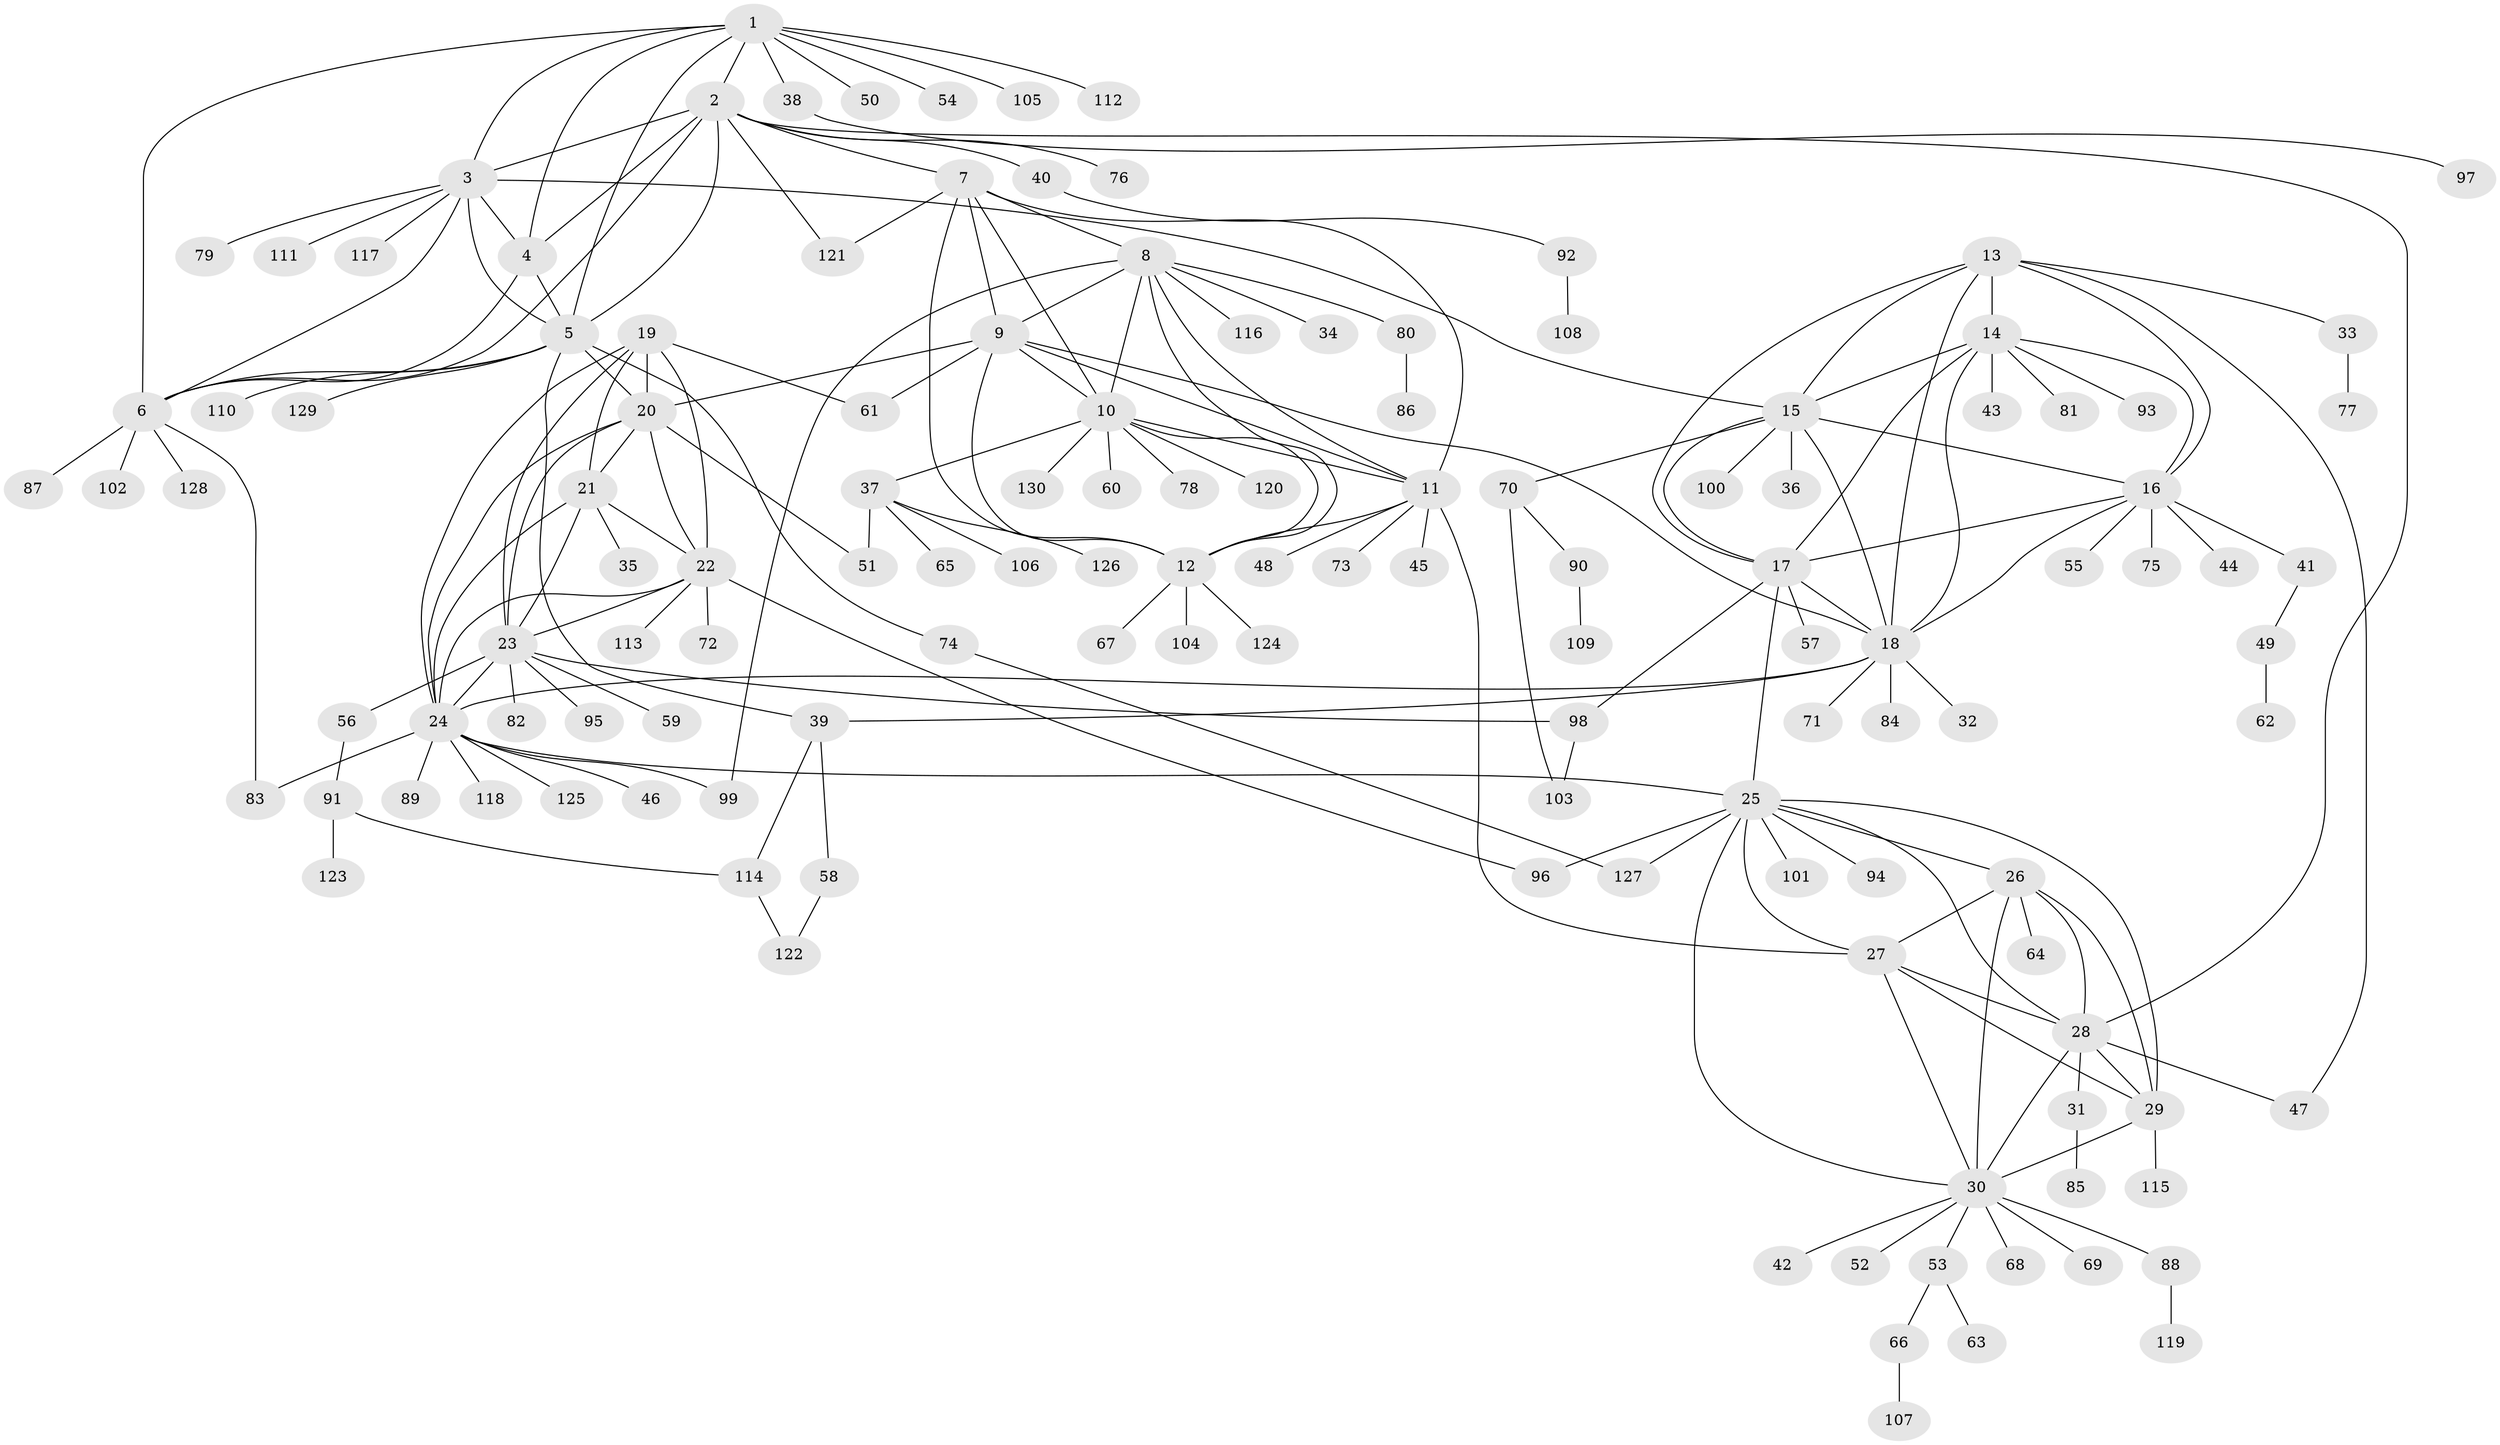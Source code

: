 // Generated by graph-tools (version 1.1) at 2025/55/03/09/25 04:55:06]
// undirected, 130 vertices, 198 edges
graph export_dot {
graph [start="1"]
  node [color=gray90,style=filled];
  1;
  2;
  3;
  4;
  5;
  6;
  7;
  8;
  9;
  10;
  11;
  12;
  13;
  14;
  15;
  16;
  17;
  18;
  19;
  20;
  21;
  22;
  23;
  24;
  25;
  26;
  27;
  28;
  29;
  30;
  31;
  32;
  33;
  34;
  35;
  36;
  37;
  38;
  39;
  40;
  41;
  42;
  43;
  44;
  45;
  46;
  47;
  48;
  49;
  50;
  51;
  52;
  53;
  54;
  55;
  56;
  57;
  58;
  59;
  60;
  61;
  62;
  63;
  64;
  65;
  66;
  67;
  68;
  69;
  70;
  71;
  72;
  73;
  74;
  75;
  76;
  77;
  78;
  79;
  80;
  81;
  82;
  83;
  84;
  85;
  86;
  87;
  88;
  89;
  90;
  91;
  92;
  93;
  94;
  95;
  96;
  97;
  98;
  99;
  100;
  101;
  102;
  103;
  104;
  105;
  106;
  107;
  108;
  109;
  110;
  111;
  112;
  113;
  114;
  115;
  116;
  117;
  118;
  119;
  120;
  121;
  122;
  123;
  124;
  125;
  126;
  127;
  128;
  129;
  130;
  1 -- 2;
  1 -- 3;
  1 -- 4;
  1 -- 5;
  1 -- 6;
  1 -- 38;
  1 -- 50;
  1 -- 54;
  1 -- 105;
  1 -- 112;
  2 -- 3;
  2 -- 4;
  2 -- 5;
  2 -- 6;
  2 -- 7;
  2 -- 28;
  2 -- 40;
  2 -- 76;
  2 -- 121;
  3 -- 4;
  3 -- 5;
  3 -- 6;
  3 -- 15;
  3 -- 79;
  3 -- 111;
  3 -- 117;
  4 -- 5;
  4 -- 6;
  5 -- 6;
  5 -- 20;
  5 -- 39;
  5 -- 74;
  5 -- 110;
  5 -- 129;
  6 -- 83;
  6 -- 87;
  6 -- 102;
  6 -- 128;
  7 -- 8;
  7 -- 9;
  7 -- 10;
  7 -- 11;
  7 -- 12;
  7 -- 121;
  8 -- 9;
  8 -- 10;
  8 -- 11;
  8 -- 12;
  8 -- 34;
  8 -- 80;
  8 -- 99;
  8 -- 116;
  9 -- 10;
  9 -- 11;
  9 -- 12;
  9 -- 18;
  9 -- 20;
  9 -- 61;
  10 -- 11;
  10 -- 12;
  10 -- 37;
  10 -- 60;
  10 -- 78;
  10 -- 120;
  10 -- 130;
  11 -- 12;
  11 -- 27;
  11 -- 45;
  11 -- 48;
  11 -- 73;
  12 -- 67;
  12 -- 104;
  12 -- 124;
  13 -- 14;
  13 -- 15;
  13 -- 16;
  13 -- 17;
  13 -- 18;
  13 -- 33;
  13 -- 47;
  14 -- 15;
  14 -- 16;
  14 -- 17;
  14 -- 18;
  14 -- 43;
  14 -- 81;
  14 -- 93;
  15 -- 16;
  15 -- 17;
  15 -- 18;
  15 -- 36;
  15 -- 70;
  15 -- 100;
  16 -- 17;
  16 -- 18;
  16 -- 41;
  16 -- 44;
  16 -- 55;
  16 -- 75;
  17 -- 18;
  17 -- 25;
  17 -- 57;
  17 -- 98;
  18 -- 24;
  18 -- 32;
  18 -- 39;
  18 -- 71;
  18 -- 84;
  19 -- 20;
  19 -- 21;
  19 -- 22;
  19 -- 23;
  19 -- 24;
  19 -- 61;
  20 -- 21;
  20 -- 22;
  20 -- 23;
  20 -- 24;
  20 -- 51;
  21 -- 22;
  21 -- 23;
  21 -- 24;
  21 -- 35;
  22 -- 23;
  22 -- 24;
  22 -- 72;
  22 -- 96;
  22 -- 113;
  23 -- 24;
  23 -- 56;
  23 -- 59;
  23 -- 82;
  23 -- 95;
  23 -- 98;
  24 -- 25;
  24 -- 46;
  24 -- 83;
  24 -- 89;
  24 -- 99;
  24 -- 118;
  24 -- 125;
  25 -- 26;
  25 -- 27;
  25 -- 28;
  25 -- 29;
  25 -- 30;
  25 -- 94;
  25 -- 96;
  25 -- 101;
  25 -- 127;
  26 -- 27;
  26 -- 28;
  26 -- 29;
  26 -- 30;
  26 -- 64;
  27 -- 28;
  27 -- 29;
  27 -- 30;
  28 -- 29;
  28 -- 30;
  28 -- 31;
  28 -- 47;
  29 -- 30;
  29 -- 115;
  30 -- 42;
  30 -- 52;
  30 -- 53;
  30 -- 68;
  30 -- 69;
  30 -- 88;
  31 -- 85;
  33 -- 77;
  37 -- 51;
  37 -- 65;
  37 -- 106;
  37 -- 126;
  38 -- 97;
  39 -- 58;
  39 -- 114;
  40 -- 92;
  41 -- 49;
  49 -- 62;
  53 -- 63;
  53 -- 66;
  56 -- 91;
  58 -- 122;
  66 -- 107;
  70 -- 90;
  70 -- 103;
  74 -- 127;
  80 -- 86;
  88 -- 119;
  90 -- 109;
  91 -- 114;
  91 -- 123;
  92 -- 108;
  98 -- 103;
  114 -- 122;
}
